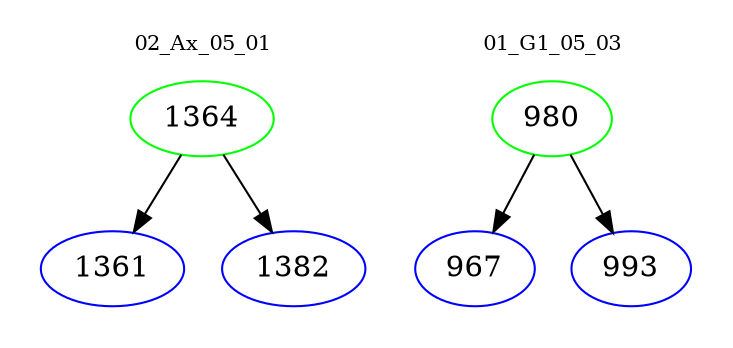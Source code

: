 digraph{
subgraph cluster_0 {
color = white
label = "02_Ax_05_01";
fontsize=10;
T0_1364 [label="1364", color="green"]
T0_1364 -> T0_1361 [color="black"]
T0_1361 [label="1361", color="blue"]
T0_1364 -> T0_1382 [color="black"]
T0_1382 [label="1382", color="blue"]
}
subgraph cluster_1 {
color = white
label = "01_G1_05_03";
fontsize=10;
T1_980 [label="980", color="green"]
T1_980 -> T1_967 [color="black"]
T1_967 [label="967", color="blue"]
T1_980 -> T1_993 [color="black"]
T1_993 [label="993", color="blue"]
}
}
